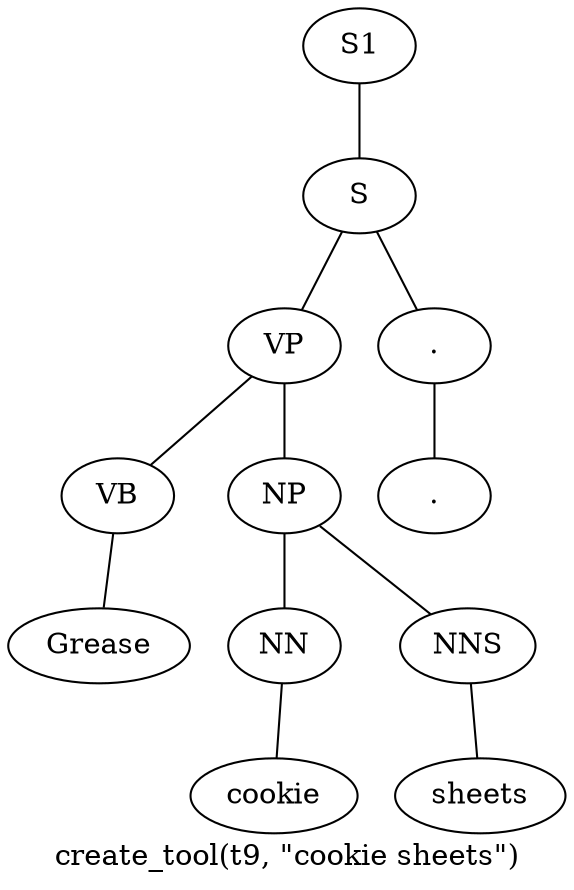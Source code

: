 graph SyntaxGraph {
	label = "create_tool(t9, \"cookie sheets\")";
	Node0 [label="S1"];
	Node1 [label="S"];
	Node2 [label="VP"];
	Node3 [label="VB"];
	Node4 [label="Grease"];
	Node5 [label="NP"];
	Node6 [label="NN"];
	Node7 [label="cookie"];
	Node8 [label="NNS"];
	Node9 [label="sheets"];
	Node10 [label="."];
	Node11 [label="."];

	Node0 -- Node1;
	Node1 -- Node2;
	Node1 -- Node10;
	Node2 -- Node3;
	Node2 -- Node5;
	Node3 -- Node4;
	Node5 -- Node6;
	Node5 -- Node8;
	Node6 -- Node7;
	Node8 -- Node9;
	Node10 -- Node11;
}